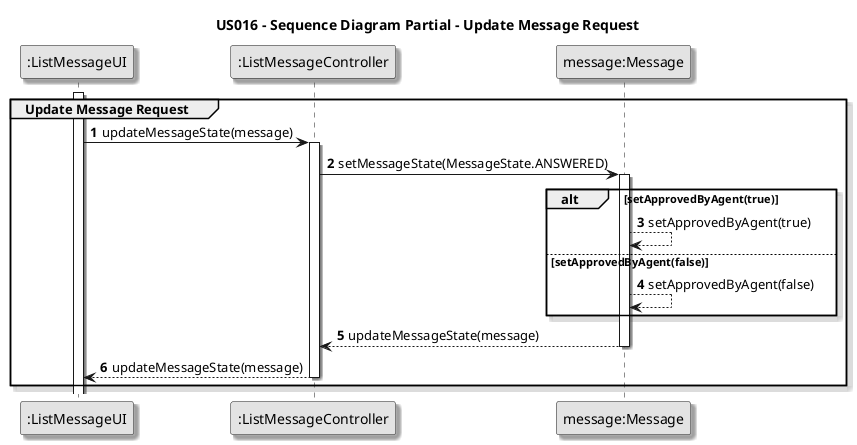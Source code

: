 @startuml

title US016 - Sequence Diagram Partial - Update Message Request

skinparam monochrome true
skinparam packageStyle rectangle
skinparam shadowing true

autonumber

participant ":ListMessageUI" as System
participant ":ListMessageController" as Controller
participant "message:Message" as Messages

group Update Message Request

activate System

System -> Controller : updateMessageState(message)
activate Controller

Controller -> Messages : setMessageState(MessageState.ANSWERED)
activate Messages

alt setApprovedByAgent(true)

Messages --> Messages : setApprovedByAgent(true)

else  setApprovedByAgent(false)

Messages --> Messages : setApprovedByAgent(false)

end

Messages --> Controller: updateMessageState(message)
deactivate Messages

Controller --> System : updateMessageState(message)
deactivate Controller

end

@enduml